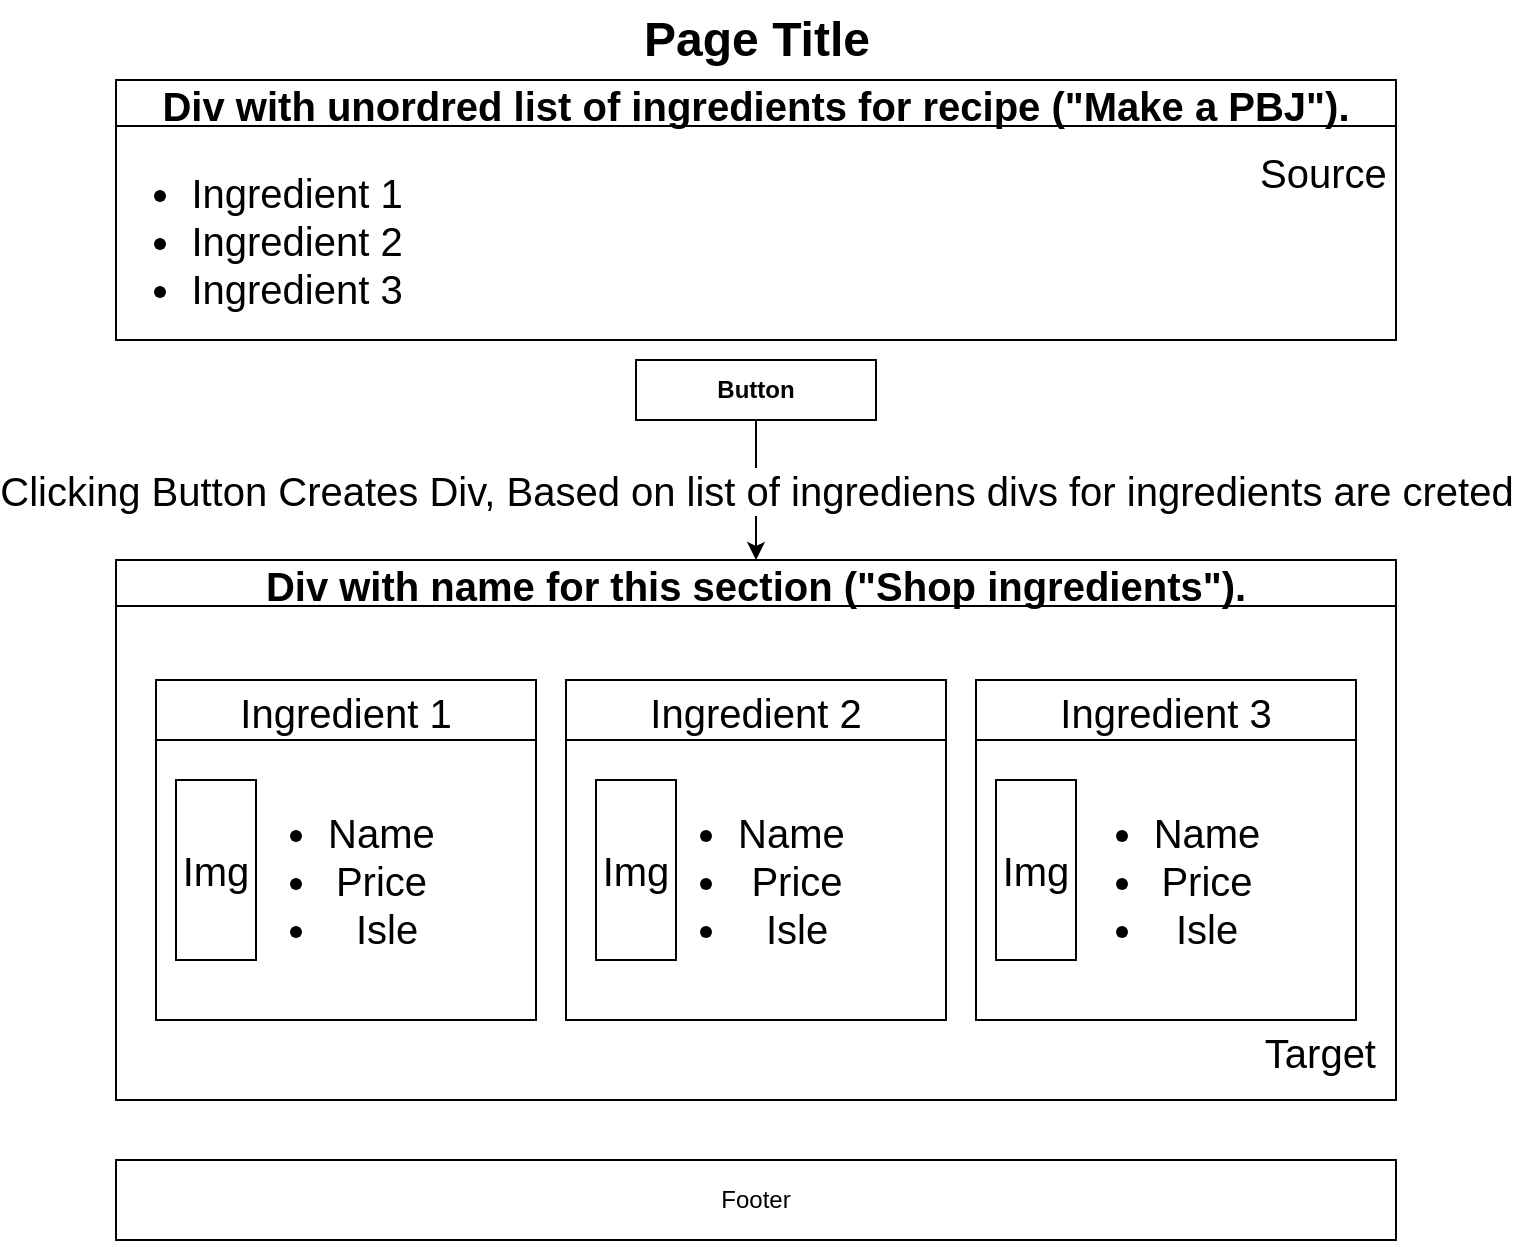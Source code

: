 <mxfile>
    <diagram id="gZhmQnc_LHd9KHy5Ai3U" name="Page-1">
        <mxGraphModel dx="1042" dy="868" grid="1" gridSize="10" guides="1" tooltips="1" connect="1" arrows="1" fold="1" page="1" pageScale="1" pageWidth="850" pageHeight="1100" math="0" shadow="0">
            <root>
                <mxCell id="0"/>
                <mxCell id="1" parent="0"/>
                <mxCell id="2" value="Page Title" style="text;strokeColor=none;fillColor=none;html=1;fontSize=24;fontStyle=1;verticalAlign=middle;align=center;" parent="1" vertex="1">
                    <mxGeometry x="280" width="320" height="40" as="geometry"/>
                </mxCell>
                <mxCell id="7" value="Button" style="rounded=0;whiteSpace=wrap;html=1;fontStyle=1" parent="1" vertex="1">
                    <mxGeometry x="380" y="180" width="120" height="30" as="geometry"/>
                </mxCell>
                <mxCell id="8" value="Footer" style="rounded=0;whiteSpace=wrap;html=1;" parent="1" vertex="1">
                    <mxGeometry x="120" y="580" width="640" height="40" as="geometry"/>
                </mxCell>
                <mxCell id="43" value="Div with name for this section (&quot;Shop ingredients&quot;)." style="swimlane;fontSize=20;" vertex="1" parent="1">
                    <mxGeometry x="120" y="280" width="640" height="270" as="geometry"/>
                </mxCell>
                <mxCell id="49" value="Ingredient 2" style="swimlane;fontStyle=0;childLayout=stackLayout;horizontal=1;startSize=30;horizontalStack=0;resizeParent=1;resizeParentMax=0;resizeLast=0;collapsible=1;marginBottom=0;fontSize=20;" vertex="1" parent="43">
                    <mxGeometry x="225" y="60" width="190" height="170" as="geometry"/>
                </mxCell>
                <mxCell id="55" value="&lt;ul&gt;&lt;li&gt;Name&amp;nbsp;&lt;/li&gt;&lt;li&gt;Price&lt;/li&gt;&lt;li&gt;Isle&lt;/li&gt;&lt;/ul&gt;" style="text;html=1;align=center;verticalAlign=middle;resizable=0;points=[];autosize=1;strokeColor=none;fillColor=none;fontSize=20;" vertex="1" parent="49">
                    <mxGeometry y="30" width="190" height="140" as="geometry"/>
                </mxCell>
                <mxCell id="23" value="Ingredient 3" style="swimlane;fontStyle=0;childLayout=stackLayout;horizontal=1;startSize=30;horizontalStack=0;resizeParent=1;resizeParentMax=0;resizeLast=0;collapsible=1;marginBottom=0;fontSize=20;" vertex="1" parent="43">
                    <mxGeometry x="430" y="60" width="190" height="170" as="geometry"/>
                </mxCell>
                <mxCell id="56" value="&lt;ul&gt;&lt;li&gt;Name&lt;/li&gt;&lt;li&gt;Price&lt;/li&gt;&lt;li&gt;Isle&lt;/li&gt;&lt;/ul&gt;" style="text;html=1;align=center;verticalAlign=middle;resizable=0;points=[];autosize=1;strokeColor=none;fillColor=none;fontSize=20;" vertex="1" parent="23">
                    <mxGeometry y="30" width="190" height="140" as="geometry"/>
                </mxCell>
                <mxCell id="50" value="Ingredient 1" style="swimlane;fontStyle=0;childLayout=stackLayout;horizontal=1;startSize=30;horizontalStack=0;resizeParent=1;resizeParentMax=0;resizeLast=0;collapsible=1;marginBottom=0;fontSize=20;" vertex="1" parent="43">
                    <mxGeometry x="20" y="60" width="190" height="170" as="geometry"/>
                </mxCell>
                <mxCell id="54" value="&lt;ul&gt;&lt;li&gt;Name&amp;nbsp;&lt;/li&gt;&lt;li&gt;Price&amp;nbsp;&lt;/li&gt;&lt;li&gt;Isle&lt;/li&gt;&lt;/ul&gt;" style="text;html=1;align=center;verticalAlign=middle;resizable=0;points=[];autosize=1;strokeColor=none;fillColor=none;fontSize=20;" vertex="1" parent="50">
                    <mxGeometry y="30" width="190" height="140" as="geometry"/>
                </mxCell>
                <mxCell id="44" value="Div with unordred list of ingredients for recipe (&quot;Make a PBJ&quot;)." style="swimlane;fontSize=20;" vertex="1" parent="1">
                    <mxGeometry x="120" y="40" width="640" height="130" as="geometry"/>
                </mxCell>
                <mxCell id="46" value="&lt;ul&gt;&lt;li&gt;Ingredient 1&lt;/li&gt;&lt;li&gt;Ingredient 2&lt;/li&gt;&lt;li&gt;Ingredient 3&lt;/li&gt;&lt;/ul&gt;" style="text;html=1;align=center;verticalAlign=middle;resizable=0;points=[];autosize=1;strokeColor=none;fillColor=none;fontSize=20;" vertex="1" parent="44">
                    <mxGeometry x="-10" y="10" width="160" height="140" as="geometry"/>
                </mxCell>
                <mxCell id="51" value="Img" style="whiteSpace=wrap;html=1;fontSize=20;" vertex="1" parent="1">
                    <mxGeometry x="150" y="390" width="40" height="90" as="geometry"/>
                </mxCell>
                <mxCell id="52" value="Img" style="whiteSpace=wrap;html=1;fontSize=20;" vertex="1" parent="1">
                    <mxGeometry x="360" y="390" width="40" height="90" as="geometry"/>
                </mxCell>
                <mxCell id="53" value="Img" style="whiteSpace=wrap;html=1;fontSize=20;" vertex="1" parent="1">
                    <mxGeometry x="560" y="390" width="40" height="90" as="geometry"/>
                </mxCell>
                <mxCell id="62" value="" style="endArrow=classic;html=1;fontSize=20;exitX=0.5;exitY=1;exitDx=0;exitDy=0;" edge="1" parent="1" source="7" target="43">
                    <mxGeometry relative="1" as="geometry">
                        <mxPoint x="320" y="250" as="sourcePoint"/>
                        <mxPoint x="480" y="250" as="targetPoint"/>
                    </mxGeometry>
                </mxCell>
                <mxCell id="63" value="Clicking Button Creates Div, Based on list of ingrediens divs for ingredients are creted" style="edgeLabel;resizable=0;html=1;align=center;verticalAlign=middle;fontSize=20;" connectable="0" vertex="1" parent="62">
                    <mxGeometry relative="1" as="geometry"/>
                </mxCell>
                <mxCell id="64" value="Source" style="edgeLabel;resizable=0;html=1;align=left;verticalAlign=bottom;fontSize=20;" connectable="0" vertex="1" parent="62">
                    <mxGeometry x="-1" relative="1" as="geometry">
                        <mxPoint x="250" y="-110" as="offset"/>
                    </mxGeometry>
                </mxCell>
                <mxCell id="65" value="Target" style="edgeLabel;resizable=0;html=1;align=right;verticalAlign=bottom;fontSize=20;" connectable="0" vertex="1" parent="62">
                    <mxGeometry x="1" relative="1" as="geometry">
                        <mxPoint x="310" y="260" as="offset"/>
                    </mxGeometry>
                </mxCell>
            </root>
        </mxGraphModel>
    </diagram>
</mxfile>